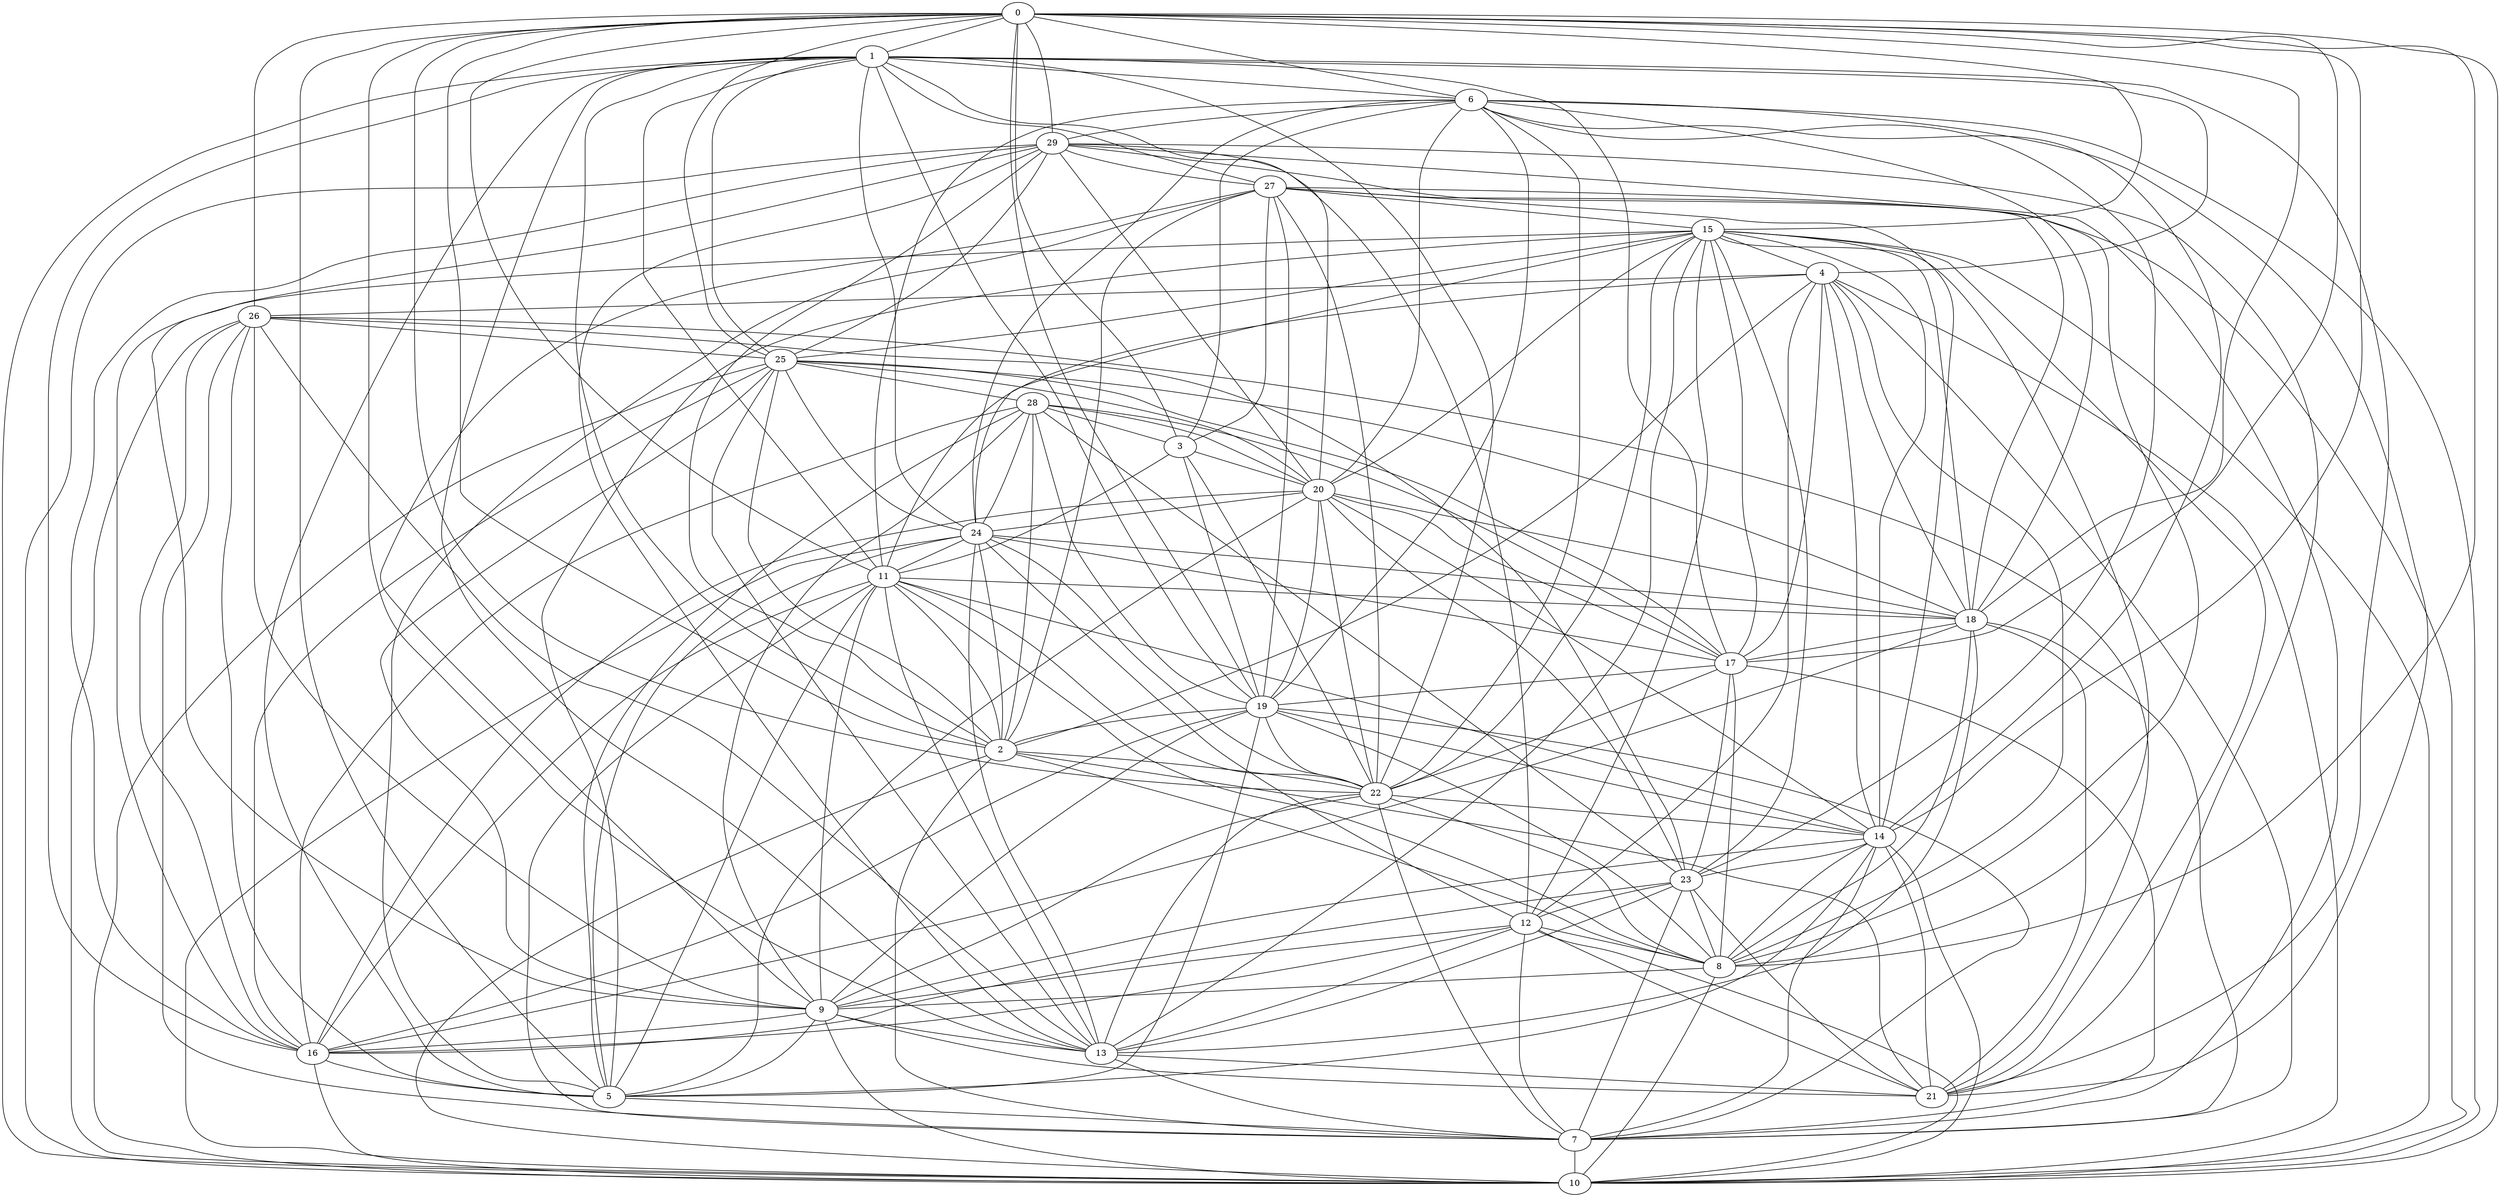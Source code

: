 graph {
	0 [label=0]
	1 [label=1]
	2 [label=2]
	3 [label=3]
	4 [label=4]
	5 [label=5]
	6 [label=6]
	7 [label=7]
	8 [label=8]
	9 [label=9]
	10 [label=10]
	11 [label=11]
	12 [label=12]
	13 [label=13]
	14 [label=14]
	15 [label=15]
	16 [label=16]
	17 [label=17]
	18 [label=18]
	19 [label=19]
	20 [label=20]
	21 [label=21]
	22 [label=22]
	23 [label=23]
	24 [label=24]
	25 [label=25]
	26 [label=26]
	27 [label=27]
	28 [label=28]
	29 [label=29]
	0 -- 1
	0 -- 3
	0 -- 8
	0 -- 11
	0 -- 13
	0 -- 15
	0 -- 17
	0 -- 18
	0 -- 19
	0 -- 22
	0 -- 25
	1 -- 6
	1 -- 13
	1 -- 16
	1 -- 19
	1 -- 20
	1 -- 21
	1 -- 22
	2 -- 0
	2 -- 1
	2 -- 4
	2 -- 8
	2 -- 10
	2 -- 22
	2 -- 24
	2 -- 25
	2 -- 28
	2 -- 29
	3 -- 6
	3 -- 11
	3 -- 19
	3 -- 20
	4 -- 1
	4 -- 8
	4 -- 10
	4 -- 12
	4 -- 14
	4 -- 17
	4 -- 18
	4 -- 26
	5 -- 0
	5 -- 1
	5 -- 7
	5 -- 9
	5 -- 14
	5 -- 15
	5 -- 19
	5 -- 20
	5 -- 24
	5 -- 26
	5 -- 27
	5 -- 28
	6 -- 0
	6 -- 11
	6 -- 18
	6 -- 21
	6 -- 22
	6 -- 23
	6 -- 29
	7 -- 2
	7 -- 4
	7 -- 10
	7 -- 11
	7 -- 12
	7 -- 17
	7 -- 18
	7 -- 22
	7 -- 23
	8 -- 9
	8 -- 14
	8 -- 15
	8 -- 18
	8 -- 22
	8 -- 23
	8 -- 29
	9 -- 10
	9 -- 13
	9 -- 16
	9 -- 21
	9 -- 25
	9 -- 26
	9 -- 27
	9 -- 28
	9 -- 29
	10 -- 0
	10 -- 1
	10 -- 6
	10 -- 8
	10 -- 14
	10 -- 15
	10 -- 24
	10 -- 25
	10 -- 26
	11 -- 1
	11 -- 2
	11 -- 4
	11 -- 5
	11 -- 8
	11 -- 9
	11 -- 14
	11 -- 18
	12 -- 8
	12 -- 9
	12 -- 10
	12 -- 21
	12 -- 24
	13 -- 7
	13 -- 11
	13 -- 12
	13 -- 15
	13 -- 18
	13 -- 21
	13 -- 22
	13 -- 23
	13 -- 24
	13 -- 29
	14 -- 0
	14 -- 6
	14 -- 7
	14 -- 9
	14 -- 15
	14 -- 19
	14 -- 20
	14 -- 21
	14 -- 23
	14 -- 27
	15 -- 4
	15 -- 12
	15 -- 16
	15 -- 18
	15 -- 21
	15 -- 22
	15 -- 24
	15 -- 25
	16 -- 5
	16 -- 10
	16 -- 11
	16 -- 12
	16 -- 18
	16 -- 19
	16 -- 25
	16 -- 26
	16 -- 29
	17 -- 1
	17 -- 8
	17 -- 15
	17 -- 19
	17 -- 20
	17 -- 24
	17 -- 25
	18 -- 17
	18 -- 20
	18 -- 21
	18 -- 24
	18 -- 25
	18 -- 27
	19 -- 2
	19 -- 6
	19 -- 7
	19 -- 8
	19 -- 9
	19 -- 20
	19 -- 27
	19 -- 28
	20 -- 6
	20 -- 15
	20 -- 16
	20 -- 22
	20 -- 23
	20 -- 24
	20 -- 25
	20 -- 28
	21 -- 2
	21 -- 26
	22 -- 3
	22 -- 9
	22 -- 11
	22 -- 14
	22 -- 17
	22 -- 19
	22 -- 24
	22 -- 27
	23 -- 12
	23 -- 15
	23 -- 16
	23 -- 17
	23 -- 21
	23 -- 26
	24 -- 1
	24 -- 6
	24 -- 11
	25 -- 1
	25 -- 13
	25 -- 24
	25 -- 28
	26 -- 0
	26 -- 7
	26 -- 13
	26 -- 25
	27 -- 1
	27 -- 2
	27 -- 3
	27 -- 10
	27 -- 15
	28 -- 3
	28 -- 16
	28 -- 17
	28 -- 23
	28 -- 24
	29 -- 0
	29 -- 7
	29 -- 10
	29 -- 12
	29 -- 20
	29 -- 21
	29 -- 25
	29 -- 27
}
